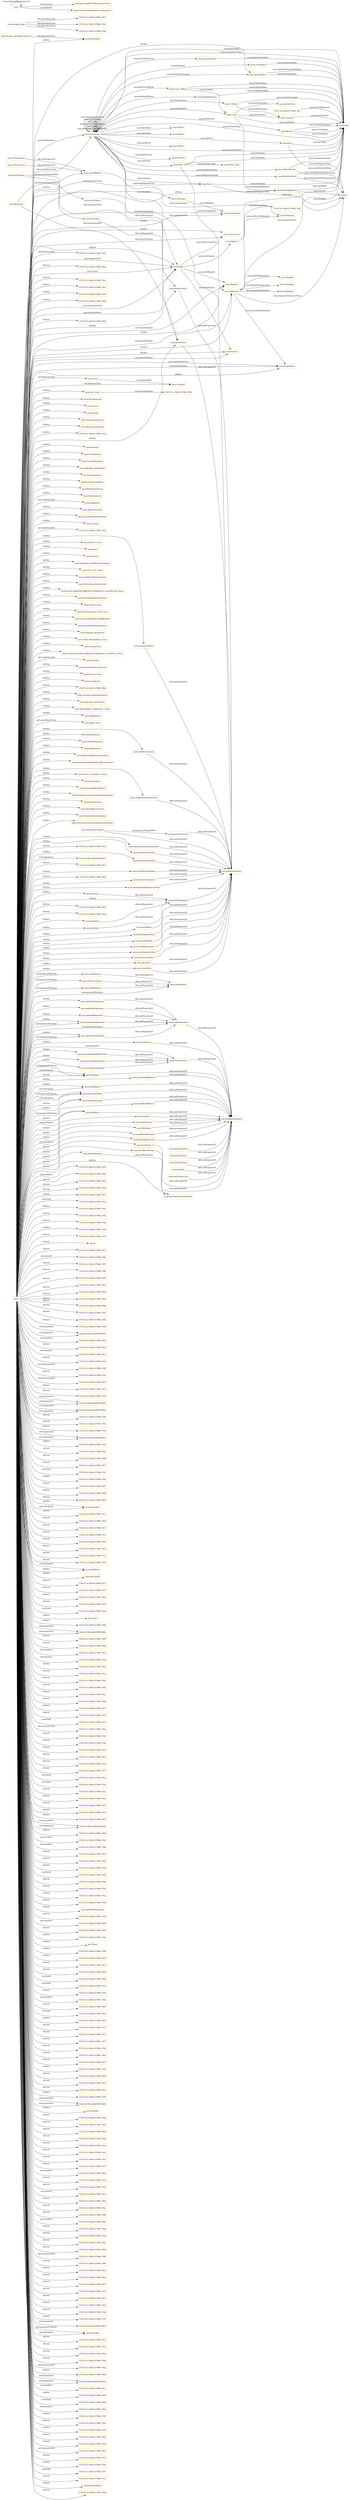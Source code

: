 digraph ar2dtool_diagram { 
rankdir=LR;
size="1501"
node [shape = rectangle, color="orange"]; "nyon:Issue" "nyon:EducationLaw" "nyon:Group" "nyon:Taluka" "nyon:TransportationLaw" "nyon:Civil" "57b573c2:18fc0137096:-7fd0" "nyon:Statue" "nyon:Review_Jurisdiction" "57b573c2:18fc0137096:-7fe2" "nyon:Sub_Court" "nyon:Solicitor" "nyon:ObiterDictum" "nyon:CannabisLaw" "57b573c2:18fc0137096:-7fd7" "nyon:Jurisdiction" "nyon:FoodandDrugLaw" "nyon:Appellant_Jurisdiction" "nyon:CorporateLaw" "https://schema.org/Place" "57b573c2:18fc0137096:-7ffc" "nyon:Evidence" "nyon:RealPropertyLaw" "nyon:Opinion" "nyon:MunicipalLaw" "nyon:Judgement" "nyon:Author" "nyon:CatchWord" "nyon:Plaintiff" "nyon:AgricultureLaw" "nyon:Court_Official" "nyon:WordAndPhrase" "nyon:CommercialandTradeLaw" "nyon:Country" "57b573c2:18fc0137096:-7fd5" "nyon:DateOfJudgment" "http://xmlns.com/foaf/0.1/Person" "nyon:Party_Type" "nyon:Concurrence" "nyon:CaseType" "nyon:Fact" "nyon:District_Court" "nyon:State" "nyon:Party" "nyon:District" "nyon:Provision" "nyon:BankruptcyandRestructuringLaw" "nyon:Majority" "nyon:City_Civil_Courts" "nyon:Single_Judge" "nyon:IntellectualPropertyLaw" "57b573c2:18fc0137096:-7fe6" "nyon:TelecommunicationsLaw" "https://w3id.org/def/nyon#Judicial_Magistrate_Court(Second_Class)" "nyon:PersonalInjuryandTortLaw" "nyon:Munsif_Court" "nyon:Principal_Junior_Civil_Court" "nyon:ConstitutionalandCivilRightsLaw" "nyon:CaseDomain" "nyon:LaborandEmploymentLaw" "nyon:Original_Jurisdiction" "nyon:Chief_Meterpolitan_Court" "nyon:ContractLaw" "https://w3id.org/def/nyon#Judicial_Magistrate_Court(First_Class)" "nyon:RatioDecidendi" "nyon:Defendant" "nyon:Investigator" "nyon:Criminal" "nyon:Tribunal" "nyon:InformationSecurityLaw" "nyon:Session_Court" "nyon:EnergyLaw" "nyon:Individual" "https://schema.org/Organization" "nyon:Appellant" "nyon:Advisory_Jurisdiction" "nyon:Court" "nyon:Witness" "nyon:Bench" "nyon:Metropolitan_Magistrate_Courts" "nyon:BankingLaw" "nyon:High_Court" "nyon:Judge" "nyon:CourtCase" "nyon:Petitioner" "nyon:HealthLaw" "nyon:Dissent" "nyon:LawofObligations" "nyon:Argument" "nyon:ReligiousLaw" "nyon:PublicandAdministrativeLaw" "nyon:EnvironmentalandNaturalResourceLaw" "57b573c2:18fc0137096:-7fdc" "nyon:Location" "nyon:Courts_of_Smaller_Causes" "nyon:GamingLaw" "nyon:PersonalandFamilyLaw" "https://schema.org/GovernmentOrganization" "nyon:CourtDecision" "57b573c2:18fc0137096:-7fd6" "nyon:Respondent" "nyon:InsuranceLaw" "nyon:TaxandRevenueLaw" "nyon:FinanceandLendingLaw" "nyon:SecuritiesandFinancialInstrumentsLaw" ; /*classes style*/
	"nyon:ratioDecidendiValue" -> "owl:topDataProperty" [ label = "rdfs:subPropertyOf" ];
	"nyon:witnessStatement" -> "owl:topDataProperty" [ label = "rdfs:subPropertyOf" ];
	"nyon:ratioDecidendiSequenceNum" -> "owl:topDataProperty" [ label = "rdfs:subPropertyOf" ];
	"nyon:wLastName" -> "nyon:witnessName" [ label = "rdfs:subPropertyOf" ];
	"nyon:withMajority" -> "nyon:withOpinion" [ label = "rdfs:subPropertyOf" ];
	"nyon:equivalentCitation" -> "nyon:neutralCitations" [ label = "owl:propertyDisjointWith" ];
	"nyon:equivalentCitation" -> "owl:topDataProperty" [ label = "rdfs:subPropertyOf" ];
	"nyon:partyName" -> "owl:topDataProperty" [ label = "rdfs:subPropertyOf" ];
	"nyon:hasYear" -> "nyon:dateOfJudgment" [ label = "rdfs:subPropertyOf" ];
	"nyon:courtOffName" -> "owl:topDataProperty" [ label = "rdfs:subPropertyOf" ];
	"nyon:dateOfJudgment" -> "owl:topDataProperty" [ label = "rdfs:subPropertyOf" ];
	"nyon:courtName" -> "owl:topDataProperty" [ label = "rdfs:subPropertyOf" ];
	"nyon:factSequenceNum" -> "owl:topDataProperty" [ label = "rdfs:subPropertyOf" ];
	"nyon:Opinion" -> "57b573c2:18fc0137096:-7fe6" [ label = "owl:equivalentClass" ];
	"nyon:plaintiffArgument" -> "nyon:makeArgument" [ label = "rdfs:subPropertyOf" ];
	"nyon:Sub_Court" -> "57b573c2:18fc0137096:-7fd0" [ label = "owl:equivalentClass" ];
	"nyon:hasDesignation" -> "nyon:hasPolicePersonnelName" [ label = "rdfs:subPropertyOf" ];
	"nyon:hasWitness" -> "owl:topObjectProperty" [ label = "rdfs:subPropertyOf" ];
	"nyon:precedentReliedUpon" -> "nyon:hasPrecedent" [ label = "rdfs:subPropertyOf" ];
	"nyon:Civil" -> "nyon:Criminal" [ label = "owl:disjointWith" ];
	"nyon:locationName" -> "owl:topDataProperty" [ label = "rdfs:subPropertyOf" ];
	"nyon:wordPhraseValue" -> "owl:topDataProperty" [ label = "rdfs:subPropertyOf" ];
	"nyon:hasParty" -> "owl:topObjectProperty" [ label = "rdfs:subPropertyOf" ];
	"nyon:issueSequenceNum" -> "owl:topDataProperty" [ label = "rdfs:subPropertyOf" ];
	"nyon:hasDateOfJudgment" -> "owl:topObjectProperty" [ label = "rdfs:subPropertyOf" ];
	"nyon:hasRulingOf" -> "owl:topObjectProperty" [ label = "rdfs:subPropertyOf" ];
	"nyon:hasPrecedent" -> "owl:topObjectProperty" [ label = "rdfs:subPropertyOf" ];
	"nyon:catchwordValue" -> "owl:topDataProperty" [ label = "rdfs:subPropertyOf" ];
	"nyon:factValue" -> "owl:topDataProperty" [ label = "rdfs:subPropertyOf" ];
	"nyon:hasCourtOfficial" -> "owl:topObjectProperty" [ label = "rdfs:subPropertyOf" ];
	"nyon:issueValue" -> "owl:topDataProperty" [ label = "rdfs:subPropertyOf" ];
	"nyon:makeArgument" -> "owl:topObjectProperty" [ label = "rdfs:subPropertyOf" ];
	"nyon:hasFinalDecision" -> "owl:topObjectProperty" [ label = "rdfs:subPropertyOf" ];
	"nyon:lastName" -> "nyon:partyName" [ label = "rdfs:subPropertyOf" ];
	"nyon:respondentArgument" -> "nyon:makeArgument" [ label = "rdfs:subPropertyOf" ];
	"nyon:precedentOverruled" -> "nyon:hasPrecedent" [ label = "rdfs:subPropertyOf" ];
	"nyon:argumentValue" -> "owl:topDataProperty" [ label = "rdfs:subPropertyOf" ];
	"nyon:hasWordPhrase" -> "owl:topObjectProperty" [ label = "rdfs:subPropertyOf" ];
	"NULL" -> "nyon:Respondent" [ label = "rdf:first" ];
	"NULL" -> "nyon:Munsif_Court" [ label = "rdf:first" ];
	"NULL" -> "57b573c2:18fc0137096:-7f91" [ label = "owl:members" ];
	"NULL" -> "57b573c2:18fc0137096:-7f8b" [ label = "rdf:rest" ];
	"NULL" -> "nyon:IntellectualPropertyLaw" [ label = "rdf:first" ];
	"NULL" -> "nyon:hasBench" [ label = "owl:onProperty" ];
	"NULL" -> "57b573c2:18fc0137096:-7f55" [ label = "rdf:rest" ];
	"NULL" -> "57b573c2:18fc0137096:-7fa9" [ label = "rdf:rest" ];
	"NULL" -> "57b573c2:18fc0137096:-7fcc" [ label = "rdf:rest" ];
	"NULL" -> "nyon:plaintiffArgument" [ label = "rdf:first" ];
	"NULL" -> "57b573c2:18fc0137096:-7f2e" [ label = "swrl:body" ];
	"NULL" -> "57b573c2:18fc0137096:-7fa2" [ label = "rdf:rest" ];
	"NULL" -> "57b573c2:18fc0137096:-7f5b" [ label = "rdf:rest" ];
	"NULL" -> "57b573c2:18fc0137096:-7faf" [ label = "rdf:rest" ];
	"NULL" -> "57b573c2:18fc0137096:-7f30" [ label = "rdf:first" ];
	"NULL" -> "57b573c2:18fc0137096:-7f76" [ label = "rdf:rest" ];
	"NULL" -> "nyon:factValue" [ label = "rdf:first" ];
	"NULL" -> "nyon:hasCourtOfficial" [ label = "owl:onProperty" ];
	"NULL" -> "nyon:RealPropertyLaw" [ label = "rdf:first" ];
	"NULL" -> "rdf:nil" [ label = "rdf:rest" ];
	"NULL" -> "57b573c2:18fc0137096:-7f7c" [ label = "rdf:rest" ];
	"NULL" -> "nyon:ratioDecidendiValue" [ label = "rdf:first" ];
	"NULL" -> "57b573c2:18fc0137096:-7ffb" [ label = "owl:unionOf" ];
	"NULL" -> "nyon:Appellant_Jurisdiction" [ label = "rdf:first" ];
	"NULL" -> "57b573c2:18fc0137096:-7f97" [ label = "rdf:rest" ];
	"NULL" -> "57b573c2:18fc0137096:-7ff6" [ label = "rdf:rest" ];
	"NULL" -> "nyon:petitionerArgument" [ label = "rdf:first" ];
	"NULL" -> "nyon:Taluka" [ label = "rdf:first" ];
	"NULL" -> "57b573c2:18fc0137096:-7f9d" [ label = "rdf:rest" ];
	"NULL" -> "nyon:Individual" [ label = "rdf:first" ];
	"NULL" -> "57b573c2:18fc0137096:-7f67" [ label = "rdf:rest" ];
	"NULL" -> "57b573c2:18fc0137096:-7f6d" [ label = "rdf:rest" ];
	"NULL" -> "57b573c2:18fc0137096:-7fb4" [ label = "rdf:rest" ];
	"NULL" -> "nyon:CaseDomain" [ label = "rdf:first" ];
	"NULL" -> "nyon:argumentValue" [ label = "rdf:first" ];
	"NULL" -> "57b573c2:18fc0137096:-7f88" [ label = "rdf:rest" ];
	"NULL" -> "57b573c2:18fc0137096:-7fae" [ label = "rdf:rest" ];
	"NULL" -> "nyon:FinanceandLendingLaw" [ label = "rdf:first" ];
	"NULL" -> "nyon:LawofObligations" [ label = "rdf:first" ];
	"NULL" -> "57b573c2:18fc0137096:-7f2b" [ label = "rdf:first" ];
	"NULL" -> "57b573c2:18fc0137096:-7f58" [ label = "rdf:rest" ];
	"NULL" -> "https://w3id.org/def/NyOn#r" [ label = "swrl:argument2" ];
	"NULL" -> "nyon:CommercialandTradeLaw" [ label = "rdf:first" ];
	"NULL" -> "57b573c2:18fc0137096:-7f83" [ label = "owl:members" ];
	"NULL" -> "57b573c2:18fc0137096:-7f5e" [ label = "rdf:rest" ];
	"NULL" -> "57b573c2:18fc0137096:-7fce" [ label = "owl:members" ];
	"NULL" -> "57b573c2:18fc0137096:-7fa5" [ label = "rdf:rest" ];
	"NULL" -> "nyon:respondentArgument" [ label = "rdf:first" ];
	"NULL" -> "nyon:factSequenceNum" [ label = "rdf:first" ];
	"NULL" -> "57b573c2:18fc0137096:-7fdf" [ label = "owl:intersectionOf" ];
	"NULL" -> "57b573c2:18fc0137096:-7f79" [ label = "rdf:rest" ];
	"NULL" -> "https://w3id.org/def/nyon#Judicial_Magistrate_Court(Second_Class)" [ label = "rdf:first" ];
	"NULL" -> "nyon:Dissent" [ label = "swrl:classPredicate" ];
	"NULL" -> "nyon:Civil" [ label = "owl:allValuesFrom" ];
	"NULL" -> "nyon:Tribunal" [ label = "owl:complementOf" ];
	"NULL" -> "57b573c2:18fc0137096:-7fd3" [ label = "owl:intersectionOf" ];
	"NULL" -> "nyon:Dissent" [ label = "rdf:first" ];
	"NULL" -> "57b573c2:18fc0137096:-7f7f" [ label = "rdf:rest" ];
	"NULL" -> "57b573c2:18fc0137096:-7fc6" [ label = "rdf:rest" ];
	"NULL" -> "https://w3id.org/def/NyOn#y" [ label = "swrl:argument1" ];
	"NULL" -> "nyon:PublicandAdministrativeLaw" [ label = "rdf:first" ];
	"NULL" -> "nyon:Original_Jurisdiction" [ label = "rdf:first" ];
	"NULL" -> "https://w3id.org/def/NyOn#m" [ label = "swrl:argument2" ];
	"NULL" -> "nyon:HealthLaw" [ label = "rdf:first" ];
	"NULL" -> "nyon:District_Court" [ label = "rdf:first" ];
	"NULL" -> "nyon:AgricultureLaw" [ label = "rdf:first" ];
	"NULL" -> "57b573c2:18fc0137096:-7f4f" [ label = "rdf:rest" ];
	"NULL" -> "nyon:PersonalandFamilyLaw" [ label = "rdf:first" ];
	"NULL" -> "57b573c2:18fc0137096:-7f80" [ label = "rdf:rest" ];
	"NULL" -> "nyon:GamingLaw" [ label = "rdf:first" ];
	"NULL" -> "nyon:TransportationLaw" [ label = "rdf:first" ];
	"NULL" -> "57b573c2:18fc0137096:-7f50" [ label = "rdf:rest" ];
	"NULL" -> "https://w3id.org/def/NyOn#c" [ label = "swrl:argument2" ];
	"NULL" -> "nyon:High_Court" [ label = "owl:someValuesFrom" ];
	"NULL" -> "nyon:withDissent" [ label = "swrl:propertyPredicate" ];
	"NULL" -> "nyon:InsuranceLaw" [ label = "rdf:first" ];
	"NULL" -> "57b573c2:18fc0137096:-7f3b" [ label = "rdf:first" ];
	"NULL" -> "nyon:Judgement" [ label = "owl:complementOf" ];
	"NULL" -> "57b573c2:18fc0137096:-7ffa" [ label = "rdf:rest" ];
	"NULL" -> "nyon:hasDesignation" [ label = "rdf:first" ];
	"NULL" -> "57b573c2:18fc0137096:-7fd8" [ label = "rdf:rest" ];
	"NULL" -> "57b573c2:18fc0137096:-7f71" [ label = "rdf:rest" ];
	"NULL" -> "57b573c2:18fc0137096:-7f1f" [ label = "swrl:head" ];
	"NULL" -> "nyon:partyName" [ label = "rdf:first" ];
	"NULL" -> "nyon:witnessStatement" [ label = "rdf:first" ];
	"NULL" -> "nyon:hasPolicePersonnelName" [ label = "rdf:first" ];
	"NULL" -> "nyon:hasFact" [ label = "rdf:first" ];
	"NULL" -> "nyon:MunicipalLaw" [ label = "rdf:first" ];
	"NULL" -> "nyon:withMajority" [ label = "swrl:propertyPredicate" ];
	"NULL" -> "nyon:dateOfJudgment" [ label = "rdf:first" ];
	"NULL" -> "57b573c2:18fc0137096:-7f4a" [ label = "rdf:first" ];
	"NULL" -> "nyon:Session_Court" [ label = "rdf:first" ];
	"NULL" -> "57b573c2:18fc0137096:-7ff1" [ label = "rdf:rest" ];
	"NULL" -> "57b573c2:18fc0137096:-7f46" [ label = "rdf:first" ];
	"NULL" -> "57b573c2:18fc0137096:-7f62" [ label = "rdf:rest" ];
	"NULL" -> "nyon:Criminal" [ label = "owl:allValuesFrom" ];
	"NULL" -> "nyon:Solicitor" [ label = "rdf:first" ];
	"NULL" -> "nyon:Advisory_Jurisdiction" [ label = "rdf:first" ];
	"NULL" -> "nyon:hasPrecedent" [ label = "owl:onProperty" ];
	"NULL" -> "nyon:Judge" [ label = "swrl:classPredicate" ];
	"NULL" -> "nyon:ratioDecidendiSequenceNum" [ label = "rdf:first" ];
	"NULL" -> "nyon:hasAuthor" [ label = "rdf:first" ];
	"NULL" -> "nyon:hasParty" [ label = "owl:onProperty" ];
	"NULL" -> "nyon:hasEvidence" [ label = "rdf:first" ];
	"NULL" -> "nyon:hasRulingOf" [ label = "rdf:first" ];
	"NULL" -> "57b573c2:18fc0137096:-7f17" [ label = "rdf:first" ];
	"NULL" -> "nyon:Judge" [ label = "rdf:first" ];
	"NULL" -> "57b573c2:18fc0137096:-7f53" [ label = "rdf:rest" ];
	"NULL" -> "57b573c2:18fc0137096:-7fa7" [ label = "rdf:rest" ];
	"NULL" -> "57b573c2:18fc0137096:-7fca" [ label = "rdf:rest" ];
	"NULL" -> "nyon:hasRulingOf" [ label = "owl:onProperty" ];
	"NULL" -> "57b573c2:18fc0137096:-7fa0" [ label = "rdf:rest" ];
	"NULL" -> "57b573c2:18fc0137096:-7f23" [ label = "rdf:rest" ];
	"NULL" -> "57b573c2:18fc0137096:-7f32" [ label = "rdf:first" ];
	"NULL" -> "57b573c2:18fc0137096:-7f74" [ label = "rdf:rest" ];
	"NULL" -> "https://schema.org/Organization" [ label = "rdf:first" ];
	"NULL" -> "nyon:witnessName" [ label = "rdf:first" ];
	"NULL" -> "https://schema.org/GovernmentOrganization" [ label = "rdf:first" ];
	"NULL" -> "nyon:hasWords" [ label = "owl:onProperty" ];
	"NULL" -> "nyon:hasCaseID" [ label = "rdf:first" ];
	"NULL" -> "57b573c2:18fc0137096:-7fc1" [ label = "rdf:rest" ];
	"NULL" -> "57b573c2:18fc0137096:-7f7a" [ label = "rdf:rest" ];
	"NULL" -> "nyon:hasBench" [ label = "rdf:first" ];
	"NULL" -> "nyon:ContractLaw" [ label = "rdf:first" ];
	"NULL" -> "57b573c2:18fc0137096:-7fbb" [ label = "rdf:rest" ];
	"NULL" -> "57b573c2:18fc0137096:-7f95" [ label = "rdf:rest" ];
	"NULL" -> "57b573c2:18fc0137096:-7f3a" [ label = "swrl:head" ];
	"NULL" -> "nyon:cites" [ label = "rdf:first" ];
	"NULL" -> "nyon:Judge" [ label = "owl:complementOf" ];
	"NULL" -> "57b573c2:18fc0137096:-7f9b" [ label = "rdf:rest" ];
	"NULL" -> "https://w3id.org/def/NyOn#p" [ label = "swrl:argument2" ];
	"NULL" -> "57b573c2:18fc0137096:-7f65" [ label = "rdf:rest" ];
	"NULL" -> "nyon:Respondent" [ label = "owl:someValuesFrom" ];
	"NULL" -> "57b573c2:18fc0137096:-7fb9" [ label = "rdf:rest" ];
	"NULL" -> "57b573c2:18fc0137096:-7f51" [ label = "owl:members" ];
	"NULL" -> "57b573c2:18fc0137096:-7fc8" [ label = "owl:members" ];
	"NULL" -> "https://w3id.org/def/NyOn#y" [ label = "swrl:argument2" ];
	"NULL" -> "nyon:EnergyLaw" [ label = "rdf:first" ];
	"NULL" -> "57b573c2:18fc0137096:-7f22" [ label = "rdf:first" ];
	"NULL" -> "nyon:OfDomian" [ label = "owl:onProperty" ];
	"NULL" -> "57b573c2:18fc0137096:-7f1a" [ label = "rdf:rest" ];
	"NULL" -> "57b573c2:18fc0137096:-7fb2" [ label = "rdf:rest" ];
	"NULL" -> "57b573c2:18fc0137096:-7f35" [ label = "rdf:rest" ];
	"NULL" -> "57b573c2:18fc0137096:-7fac" [ label = "rdf:rest" ];
	"NULL" -> "57b573c2:18fc0137096:-7fe2" [ label = "rdf:first" ];
	"NULL" -> "57b573c2:18fc0137096:-7f86" [ label = "rdf:rest" ];
	"NULL" -> "57b573c2:18fc0137096:-7f27" [ label = "rdf:first" ];
	"NULL" -> "nyon:respondentArgument" [ label = "swrl:propertyPredicate" ];
	"NULL" -> "57b573c2:18fc0137096:-7f18" [ label = "rdf:rest" ];
	"NULL" -> "57b573c2:18fc0137096:-7f1c" [ label = "swrl:body" ];
	"NULL" -> "57b573c2:18fc0137096:-7fda" [ label = "owl:intersectionOf" ];
	"NULL" -> "57b573c2:18fc0137096:-7f8c" [ label = "rdf:rest" ];
	"NULL" -> "nyon:CannabisLaw" [ label = "rdf:first" ];
	"NULL" -> "57b573c2:18fc0137096:-7f56" [ label = "rdf:rest" ];
	"NULL" -> "nyon:evidenceLocation" [ label = "rdf:first" ];
	"NULL" -> "57b573c2:18fc0137096:-7fcd" [ label = "rdf:rest" ];
	"NULL" -> "nyon:hasRatioDecidendi" [ label = "rdf:first" ];
	"NULL" -> "nyon:makeArgument" [ label = "swrl:propertyPredicate" ];
	"NULL" -> "57b573c2:18fc0137096:-7fa3" [ label = "rdf:rest" ];
	"NULL" -> "nyon:hasCourtOfficial" [ label = "rdf:first" ];
	"NULL" -> "57b573c2:18fc0137096:-7f5c" [ label = "rdf:rest" ];
	"NULL" -> "nyon:argumentSequenceNum" [ label = "rdf:first" ];
	"NULL" -> "nyon:Review_Jurisdiction" [ label = "rdf:first" ];
	"NULL" -> "57b573c2:18fc0137096:-7f77" [ label = "rdf:rest" ];
	"NULL" -> "nyon:FoodandDrugLaw" [ label = "rdf:first" ];
	"NULL" -> "57b573c2:18fc0137096:-7f43" [ label = "swrl:head" ];
	"NULL" -> "nyon:LaborandEmploymentLaw" [ label = "rdf:first" ];
	"NULL" -> "57b573c2:18fc0137096:-7f16" [ label = "swrl:head" ];
	"NULL" -> "57b573c2:18fc0137096:-7f2c" [ label = "rdf:rest" ];
	"NULL" -> "57b573c2:18fc0137096:-7fc4" [ label = "rdf:rest" ];
	"NULL" -> "57b573c2:18fc0137096:-7f7d" [ label = "rdf:rest" ];
	"NULL" -> "57b573c2:18fc0137096:-7f19" [ label = "rdf:first" ];
	"NULL" -> "57b573c2:18fc0137096:-7f47" [ label = "rdf:rest" ];
	"NULL" -> "nyon:hasCourtOfficial" [ label = "swrl:propertyPredicate" ];
	"NULL" -> "nyon:withConcurrence" [ label = "swrl:propertyPredicate" ];
	"NULL" -> "https://w3id.org/def/NyOn#j" [ label = "swrl:argument1" ];
	"NULL" -> "57b573c2:18fc0137096:-7fd5" [ label = "owl:complementOf" ];
	"NULL" -> "nyon:withOpinion" [ label = "swrl:propertyPredicate" ];
	"NULL" -> "57b573c2:18fc0137096:-7f68" [ label = "rdf:rest" ];
	"NULL" -> "57b573c2:18fc0137096:-7f6f" [ label = "owl:members" ];
	"NULL" -> "57b573c2:18fc0137096:-7f98" [ label = "owl:members" ];
	"NULL" -> "57b573c2:18fc0137096:-7fb5" [ label = "rdf:rest" ];
	"NULL" -> "57b573c2:18fc0137096:-7f6e" [ label = "rdf:rest" ];
	"NULL" -> "57b573c2:18fc0137096:-7f3d" [ label = "rdf:first" ];
	"NULL" -> "57b573c2:18fc0137096:-7f28" [ label = "swrl:head" ];
	"NULL" -> "57b573c2:18fc0137096:-7f8f" [ label = "rdf:rest" ];
	"NULL" -> "57b573c2:18fc0137096:-7f3e" [ label = "rdf:rest" ];
	"NULL" -> "nyon:hasWitness" [ label = "rdf:first" ];
	"NULL" -> "nyon:CourtCase" [ label = "owl:someValuesFrom" ];
	"NULL" -> "nyon:District" [ label = "rdf:first" ];
	"NULL" -> "57b573c2:18fc0137096:-7f1e" [ label = "rdf:first" ];
	"NULL" -> "57b573c2:18fc0137096:-7f59" [ label = "rdf:rest" ];
	"NULL" -> "nyon:CourtCase" [ label = "swrl:classPredicate" ];
	"NULL" -> "nyon:hasPolicePersonnel" [ label = "rdf:first" ];
	"NULL" -> "57b573c2:18fc0137096:-7f5f" [ label = "rdf:rest" ];
	"NULL" -> "57b573c2:18fc0137096:-7f89" [ label = "owl:members" ];
	"NULL" -> "nyon:catchwordValue" [ label = "rdf:first" ];
	"NULL" -> "57b573c2:18fc0137096:-7f90" [ label = "rdf:rest" ];
	"NULL" -> "57b573c2:18fc0137096:-7f4c" [ label = "rdf:first" ];
	"NULL" -> "owl:Thing" [ label = "rdf:first" ];
	"NULL" -> "nyon:issueValue" [ label = "rdf:first" ];
	"NULL" -> "57b573c2:18fc0137096:-7f48" [ label = "rdf:first" ];
	"NULL" -> "https://w3id.org/def/NyOn#r" [ label = "swrl:argument1" ];
	"NULL" -> "nyon:ConstitutionalandCivilRightsLaw" [ label = "rdf:first" ];
	"NULL" -> "57b573c2:18fc0137096:-7f2d" [ label = "rdf:first" ];
	"NULL" -> "nyon:Argument" [ label = "rdf:first" ];
	"NULL" -> "57b573c2:18fc0137096:-7fc7" [ label = "rdf:rest" ];
	"NULL" -> "nyon:courtName" [ label = "rdf:first" ];
	"NULL" -> "57b573c2:18fc0137096:-7f60" [ label = "rdf:rest" ];
	"NULL" -> "57b573c2:18fc0137096:-7f4d" [ label = "swrl:body" ];
	"NULL" -> "https://w3id.org/def/nyon#Judicial_Magistrate_Court(First_Class)" [ label = "rdf:first" ];
	"NULL" -> "57b573c2:18fc0137096:-7f31" [ label = "swrl:head" ];
	"NULL" -> "57b573c2:18fc0137096:-7fe8" [ label = "rdf:rest" ];
	"NULL" -> "57b573c2:18fc0137096:-7f8d" [ label = "owl:members" ];
	"NULL" -> "57b573c2:18fc0137096:-7f81" [ label = "rdf:rest" ];
	"NULL" -> "57b573c2:18fc0137096:-7f25" [ label = "swrl:body" ];
	"NULL" -> "nyon:SecuritiesandFinancialInstrumentsLaw" [ label = "rdf:first" ];
	"NULL" -> "nyon:courtOffName" [ label = "rdf:first" ];
	"NULL" -> "nyon:State" [ label = "rdf:first" ];
	"NULL" -> "nyon:Investigator" [ label = "rdf:first" ];
	"NULL" -> "nyon:Concurrence" [ label = "swrl:classPredicate" ];
	"NULL" -> "nyon:precendentNotReliedUpon" [ label = "rdf:first" ];
	"NULL" -> "nyon:InformationSecurityLaw" [ label = "rdf:first" ];
	"NULL" -> "57b573c2:18fc0137096:-7f42" [ label = "rdf:first" ];
	"NULL" -> "https://schema.org/Place" [ label = "rdf:first" ];
	"NULL" -> "57b573c2:18fc0137096:-7f21" [ label = "rdf:rest" ];
	"NULL" -> "57b573c2:18fc0137096:-7f72" [ label = "rdf:rest" ];
	"NULL" -> "57b573c2:18fc0137096:-7f15" [ label = "rdf:first" ];
	"NULL" -> "nyon:hasJudgmentType" [ label = "rdf:first" ];
	"NULL" -> "57b573c2:18fc0137096:-7f93" [ label = "rdf:rest" ];
	"NULL" -> "https://w3id.org/def/NyOn#c" [ label = "swrl:argument1" ];
	"NULL" -> "nyon:Judge" [ label = "owl:onClass" ];
	"NULL" -> "https://w3id.org/def/NyOn#j" [ label = "swrl:argument2" ];
	"NULL" -> "57b573c2:18fc0137096:-7f63" [ label = "rdf:rest" ];
	"NULL" -> "57b573c2:18fc0137096:-7fb7" [ label = "rdf:rest" ];
	"NULL" -> "nyon:Majority" [ label = "swrl:classPredicate" ];
	"NULL" -> "57b573c2:18fc0137096:-7f24" [ label = "rdf:first" ];
	"NULL" -> "57b573c2:18fc0137096:-7fb0" [ label = "rdf:rest" ];
	"NULL" -> "57b573c2:18fc0137096:-7f33" [ label = "rdf:rest" ];
	"NULL" -> "nyon:Concurrence" [ label = "rdf:first" ];
	"NULL" -> "nyon:locationName" [ label = "rdf:first" ];
	"NULL" -> "57b573c2:18fc0137096:-7faa" [ label = "rdf:rest" ];
	"NULL" -> "nyon:hasFinalDecision" [ label = "rdf:first" ];
	"NULL" -> "57b573c2:18fc0137096:-7f29" [ label = "rdf:first" ];
	"NULL" -> "https://w3id.org/def/NyOn#a" [ label = "swrl:argument2" ];
	"NULL" -> "nyon:hasAuthor" [ label = "owl:onProperty" ];
	"NULL" -> "nyon:citedBy" [ label = "rdf:first" ];
	"NULL" -> "57b573c2:18fc0137096:-7fdd" [ label = "rdf:rest" ];
	"NULL" -> "57b573c2:18fc0137096:-7fd1" [ label = "rdf:rest" ];
	"NULL" -> "57b573c2:18fc0137096:-7f54" [ label = "rdf:rest" ];
	"NULL" -> "57b573c2:18fc0137096:-7fa8" [ label = "rdf:rest" ];
	"NULL" -> "57b573c2:18fc0137096:-7fcb" [ label = "rdf:rest" ];
	"NULL" -> "nyon:hasYear" [ label = "rdf:first" ];
	"NULL" -> "nyon:hasMonth" [ label = "rdf:first" ];
	"NULL" -> "57b573c2:18fc0137096:-7fa1" [ label = "rdf:rest" ];
	"NULL" -> "57b573c2:18fc0137096:-7f5a" [ label = "rdf:rest" ];
	"NULL" -> "nyon:hasDateOfJudgment" [ label = "rdf:first" ];
	"NULL" -> "nyon:Petitioner" [ label = "swrl:classPredicate" ];
	"NULL" -> "57b573c2:18fc0137096:-7f75" [ label = "rdf:rest" ];
	"NULL" -> "nyon:PersonalInjuryandTortLaw" [ label = "rdf:first" ];
	"NULL" -> "nyon:hasStatue" [ label = "rdf:first" ];
	"NULL" -> "57b573c2:18fc0137096:-7fbd" [ label = "owl:members" ];
	"NULL" -> "57b573c2:18fc0137096:-7f2a" [ label = "rdf:rest" ];
	"NULL" -> "57b573c2:18fc0137096:-7f7b" [ label = "rdf:rest" ];
	"NULL" -> "57b573c2:18fc0137096:-7fe3" [ label = "owl:unionOf" ];
	"NULL" -> "nyon:City_Civil_Courts" [ label = "rdf:first" ];
	"NULL" -> "57b573c2:18fc0137096:-7f45" [ label = "rdf:rest" ];
	"NULL" -> "57b573c2:18fc0137096:-7fbc" [ label = "rdf:rest" ];
	"NULL" -> "57b573c2:18fc0137096:-7f96" [ label = "rdf:rest" ];
	"NULL" -> "nyon:Courts_of_Smaller_Causes" [ label = "rdf:first" ];
	"NULL" -> "nyon:precedentReliedUpon" [ label = "rdf:first" ];
	"NULL" -> "57b573c2:18fc0137096:-7f9e" [ label = "owl:members" ];
	"NULL" -> "57b573c2:18fc0137096:-7f4b" [ label = "rdf:rest" ];
	"NULL" -> "57b573c2:18fc0137096:-7f34" [ label = "rdf:first" ];
	"NULL" -> "57b573c2:18fc0137096:-7f9c" [ label = "rdf:rest" ];
	"NULL" -> "57b573c2:18fc0137096:-7f66" [ label = "rdf:rest" ];
	"NULL" -> "nyon:obiterDictumSequenceNum" [ label = "rdf:first" ];
	"NULL" -> "nyon:hasParty" [ label = "rdf:first" ];
	"NULL" -> "nyon:wordPhraseValue" [ label = "rdf:first" ];
	"NULL" -> "57b573c2:18fc0137096:-7ff8" [ label = "owl:intersectionOf" ];
	"NULL" -> "nyon:Argument" [ label = "swrl:classPredicate" ];
	"NULL" -> "57b573c2:18fc0137096:-7f49" [ label = "rdf:rest" ];
	"NULL" -> "57b573c2:18fc0137096:-7fb3" [ label = "rdf:rest" ];
	"NULL" -> "57b573c2:18fc0137096:-7fad" [ label = "rdf:rest" ];
	"NULL" -> "57b573c2:18fc0137096:-7f87" [ label = "rdf:rest" ];
	"NULL" -> "nyon:BankingLaw" [ label = "rdf:first" ];
	"NULL" -> "nyon:TaxandRevenueLaw" [ label = "rdf:first" ];
	"NULL" -> "nyon:Respondent" [ label = "swrl:classPredicate" ];
	"NULL" -> "nyon:Chief_Meterpolitan_Court" [ label = "rdf:first" ];
	"NULL" -> "57b573c2:18fc0137096:-7f3c" [ label = "rdf:rest" ];
	"NULL" -> "57b573c2:18fc0137096:-7f57" [ label = "rdf:rest" ];
	"NULL" -> "57b573c2:18fc0137096:-7f5d" [ label = "rdf:rest" ];
	"NULL" -> "57b573c2:18fc0137096:-7fa4" [ label = "rdf:rest" ];
	"NULL" -> "57b573c2:18fc0137096:-7f78" [ label = "rdf:rest" ];
	"NULL" -> "https://w3id.org/def/NyOn#cj" [ label = "swrl:argument1" ];
	"NULL" -> "nyon:hasJudge" [ label = "swrl:propertyPredicate" ];
	"NULL" -> "57b573c2:18fc0137096:-7fc5" [ label = "rdf:rest" ];
	"NULL" -> "57b573c2:18fc0137096:-7f7e" [ label = "rdf:rest" ];
	"NULL" -> "57b573c2:18fc0137096:-7fbf" [ label = "rdf:rest" ];
	"NULL" -> "nyon:Group" [ label = "rdf:first" ];
	"NULL" -> "nyon:finalDecisionValue" [ label = "rdf:first" ];
	"NULL" -> "57b573c2:18fc0137096:-7f69" [ label = "rdf:rest" ];
	"NULL" -> "nyon:hasObiterDictum" [ label = "rdf:first" ];
	"NULL" -> "nyon:EnvironmentalandNaturalResourceLaw" [ label = "rdf:first" ];
	"NULL" -> "57b573c2:18fc0137096:-7fea" [ label = "owl:intersectionOf" ];
	"NULL" -> "57b573c2:18fc0137096:-7fb6" [ label = "rdf:rest" ];
	"NULL" -> "https://w3id.org/def/NyOn#d" [ label = "swrl:argument1" ];
	"NULL" -> "nyon:Majority" [ label = "rdf:first" ];
	"NULL" -> "nyon:EducationLaw" [ label = "rdf:first" ];
	"NULL" -> "https://w3id.org/def/NyOn#d" [ label = "swrl:argument2" ];
	"NULL" -> "nyon:issueSequenceNum" [ label = "rdf:first" ];
	"NULL" -> "nyon:hasWordPhrase" [ label = "rdf:first" ];
	"NULL" -> "57b573c2:18fc0137096:-7fc2" [ label = "owl:members" ];
	"NULL" -> "nyon:hasWords" [ label = "rdf:first" ];
	"NULL" -> "nyon:defendentArgument" [ label = "rdf:first" ];
	"NULL" -> "nyon:hasParty" [ label = "swrl:propertyPredicate" ];
	"NULL" -> "57b573c2:18fc0137096:-7f44" [ label = "rdf:first" ];
	"NULL" -> "nyon:hasDate" [ label = "rdf:first" ];
	"NULL" -> "57b573c2:18fc0137096:-7f40" [ label = "swrl:body" ];
	"NULL" -> "57b573c2:18fc0137096:-7f6b" [ label = "owl:members" ];
	"NULL" -> "57b573c2:18fc0137096:-7f3f" [ label = "rdf:first" ];
	"NULL" -> "https://w3id.org/def/NyOn#a" [ label = "swrl:argument1" ];
	"NULL" -> "nyon:ReligiousLaw" [ label = "rdf:first" ];
	"NULL" -> "nyon:hasJudge" [ label = "owl:onProperty" ];
	"NULL" -> "nyon:petitionerArgument" [ label = "swrl:propertyPredicate" ];
	"NULL" -> "57b573c2:18fc0137096:-7f61" [ label = "rdf:rest" ];
	"NULL" -> "57b573c2:18fc0137096:-7f39" [ label = "rdf:first" ];
	"NULL" -> "57b573c2:18fc0137096:-7f82" [ label = "rdf:rest" ];
	"NULL" -> "nyon:Sub_Court" [ label = "rdf:first" ];
	"NULL" -> "https://w3id.org/def/NyOn#p" [ label = "swrl:argument1" ];
	"NULL" -> "57b573c2:18fc0137096:-7fa6" [ label = "rdf:rest" ];
	"NULL" -> "57b573c2:18fc0137096:-7fee" [ label = "owl:intersectionOf" ];
	"NULL" -> "nyon:precedentOverruled" [ label = "rdf:first" ];
	"NULL" -> "nyon:Issue" [ label = "owl:someValuesFrom" ];
	"NULL" -> "57b573c2:18fc0137096:-7f73" [ label = "rdf:rest" ];
	"NULL" -> "nyon:CorporateLaw" [ label = "rdf:first" ];
	"NULL" -> "nyon:hasFinalDecision" [ label = "swrl:propertyPredicate" ];
	"NULL" -> "nyon:TelecommunicationsLaw" [ label = "rdf:first" ];
	"NULL" -> "57b573c2:18fc0137096:-7f20" [ label = "rdf:first" ];
	"NULL" -> "https://w3id.org/def/NyOn#m" [ label = "swrl:argument1" ];
	"NULL" -> "57b573c2:18fc0137096:-7f37" [ label = "swrl:body" ];
	"NULL" -> "57b573c2:18fc0137096:-7fc0" [ label = "rdf:rest" ];
	"NULL" -> "nyon:hasCaseName" [ label = "rdf:first" ];
	"NULL" -> "57b573c2:18fc0137096:-7f94" [ label = "rdf:rest" ];
	"NULL" -> "57b573c2:18fc0137096:-7ff3" [ label = "owl:intersectionOf" ];
	"NULL" -> "57b573c2:18fc0137096:-7fba" [ label = "rdf:rest" ];
	"NULL" -> "nyon:Country" [ label = "rdf:first" ];
	"NULL" -> "nyon:obiterDictumValue" [ label = "rdf:first" ];
	"NULL" -> "nyon:appellantArgument" [ label = "rdf:first" ];
	"NULL" -> "nyon:BankruptcyandRestructuringLaw" [ label = "rdf:first" ];
	"NULL" -> "57b573c2:18fc0137096:-7fed" [ label = "rdf:rest" ];
	"NULL" -> "57b573c2:18fc0137096:-7fe1" [ label = "rdf:rest" ];
	"NULL" -> "57b573c2:18fc0137096:-7f36" [ label = "rdf:first" ];
	"NULL" -> "57b573c2:18fc0137096:-7f9a" [ label = "rdf:rest" ];
	"NULL" -> "nyon:Metropolitan_Magistrate_Courts" [ label = "rdf:first" ];
	"NULL" -> "57b573c2:18fc0137096:-7f64" [ label = "rdf:rest" ];
	"NULL" -> "nyon:DateOfJudgment" [ label = "rdf:first" ];
	"NULL" -> "57b573c2:18fc0137096:-7fb8" [ label = "rdf:rest" ];
	"NULL" -> "nyon:Judge" [ label = "owl:someValuesFrom" ];
	"NULL" -> "57b573c2:18fc0137096:-7f1b" [ label = "rdf:first" ];
	"NULL" -> "https://w3id.org/def/NyOn#x" [ label = "swrl:argument1" ];
	"NULL" -> "57b573c2:18fc0137096:-7fb1" [ label = "rdf:rest" ];
	"NULL" -> "57b573c2:18fc0137096:-7f6a" [ label = "rdf:rest" ];
	"NULL" -> "57b573c2:18fc0137096:-7f85" [ label = "rdf:rest" ];
	"NULL" -> "57b573c2:18fc0137096:-7fab" [ label = "rdf:rest" ];
	"NULL" -> "nyon:CaseDomain" [ label = "owl:someValuesFrom" ];
	"NULL" -> "nyon:Principal_Junior_Civil_Court" [ label = "rdf:first" ];
	"nyon:hasStatue" -> "owl:topObjectProperty" [ label = "rdfs:subPropertyOf" ];
	"nyon:hasJurisdiction" -> "owl:topObjectProperty" [ label = "rdfs:subPropertyOf" ];
	"nyon:firstName" -> "nyon:lastName" [ label = "owl:propertyDisjointWith" ];
	"nyon:firstName" -> "nyon:partyName" [ label = "rdfs:subPropertyOf" ];
	"nyon:defendentArgument" -> "nyon:makeArgument" [ label = "rdfs:subPropertyOf" ];
	"nyon:hasBench" -> "owl:topObjectProperty" [ label = "rdfs:subPropertyOf" ];
	"nyon:argumentSequenceNum" -> "owl:topDataProperty" [ label = "rdfs:subPropertyOf" ];
	"nyon:hasCourtLoc" -> "owl:topObjectProperty" [ label = "rdfs:subPropertyOf" ];
	"nyon:Single_Judge" -> "57b573c2:18fc0137096:-7fd6" [ label = "owl:equivalentClass" ];
	"nyon:Single_Judge" -> "57b573c2:18fc0137096:-7fd7" [ label = "owl:equivalentClass" ];
	"nyon:Single_Judge" -> "57b573c2:18fc0137096:-7fdc" [ label = "owl:equivalentClass" ];
	"nyon:evidenceLocation" -> "owl:topDataProperty" [ label = "rdfs:subPropertyOf" ];
	"nyon:wFirstName" -> "nyon:wLastName" [ label = "owl:propertyDisjointWith" ];
	"nyon:wFirstName" -> "nyon:witnessName" [ label = "rdfs:subPropertyOf" ];
	"nyon:obiterDictumValue" -> "owl:topDataProperty" [ label = "rdfs:subPropertyOf" ];
	"nyon:hasPartyType" -> "owl:topObjectProperty" [ label = "rdfs:subPropertyOf" ];
	"nyon:hasDate" -> "nyon:dateOfJudgment" [ label = "rdfs:subPropertyOf" ];
	"nyon:obiterDictumSequenceNum" -> "owl:topDataProperty" [ label = "rdfs:subPropertyOf" ];
	"nyon:petitionerArgument" -> "nyon:makeArgument" [ label = "rdfs:subPropertyOf" ];
	"nyon:" -> "http://purl.org/NET/rdflicense/cc-by4.0" [ label = "terms:license" ];
	"nyon:" -> "https://www.semintelligence.org/projects" [ label = "dc:publisher" ];
	"nyon:" -> "nyon:" [ label = "vann:preferredNamespaceUri" ];
	"nyon:withConcurrence" -> "nyon:withOpinion" [ label = "rdfs:subPropertyOf" ];
	"nyon:hasJudgmentType" -> "owl:topObjectProperty" [ label = "rdfs:subPropertyOf" ];
	"http://xmlns.com/foaf/0.1/Person" -> "nyon:Individual" [ label = "owl:equivalentClass" ];
	"nyon:appellantArgument" -> "nyon:makeArgument" [ label = "rdfs:subPropertyOf" ];
	"nyon:hasFact" -> "owl:topObjectProperty" [ label = "rdfs:subPropertyOf" ];
	"nyon:neutralCitations" -> "owl:topDataProperty" [ label = "rdfs:subPropertyOf" ];
	"nyon:hasRatioDecidendi" -> "owl:topObjectProperty" [ label = "rdfs:subPropertyOf" ];
	"nyon:withDissent" -> "nyon:withOpinion" [ label = "rdfs:subPropertyOf" ];
	"nyon:hasObiterDictum" -> "owl:topObjectProperty" [ label = "rdfs:subPropertyOf" ];
	"nyon:worksIn" -> "owl:topObjectProperty" [ label = "rdfs:subPropertyOf" ];
	"nyon:precendentNotReliedUpon" -> "nyon:hasPrecedent" [ label = "rdfs:subPropertyOf" ];
	"nyon:hasMonth" -> "nyon:dateOfJudgment" [ label = "rdfs:subPropertyOf" ];
	"nyon:COFirstName" -> "nyon:courtOffName" [ label = "rdfs:subPropertyOf" ];
	"nyon:hasEvidenceLoc" -> "owl:topObjectProperty" [ label = "rdfs:subPropertyOf" ];
	"nyon:OfDomian" -> "owl:topObjectProperty" [ label = "rdfs:subPropertyOf" ];
	"nyon:hasEvidence" -> "owl:topObjectProperty" [ label = "rdfs:subPropertyOf" ];
	"nyon:COLastName" -> "nyon:courtOffName" [ label = "rdfs:subPropertyOf" ];
	"nyon:finalDecisionValue" -> "owl:topDataProperty" [ label = "rdfs:subPropertyOf" ];
	"nyon:witnessName" -> "owl:topDataProperty" [ label = "rdfs:subPropertyOf" ];
	"nyon:Party" -> "xsd:string" [ label = "nyon:firstName" ];
	"nyon:Witness" -> "xsd:string" [ label = "nyon:witnessStatement" ];
	"nyon:Fact" -> "xsd:string" [ label = "nyon:factValue" ];
	"nyon:Opinion" -> "xsd:string" [ label = "nyon:value" ];
	"nyon:CourtCase" -> "nyon:CourtCase" [ label = "nyon:precendentNotReliedUpon" ];
	"nyon:CourtCase" -> "xsd:string" [ label = "nyon:hasCaseName" ];
	"nyon:DateOfJudgment" -> "xsd:int" [ label = "nyon:hasDate" ];
	"nyon:Court_Official" -> "nyon:Court" [ label = "nyon:worksIn" ];
	"nyon:CourtCase" -> "nyon:CourtCase" [ label = "nyon:citedBy" ];
	"nyon:CourtCase" -> "nyon:Bench" [ label = "nyon:hasBench" ];
	"nyon:Court_Official" -> "xsd:string" [ label = "nyon:COFirstName" ];
	"nyon:Judge" -> "nyon:Majority" [ label = "nyon:withMajority" ];
	"nyon:DateOfJudgment" -> "xsd:int" [ label = "nyon:hasYear" ];
	"nyon:CourtCase" -> "nyon:Statue" [ label = "nyon:hasStatue" ];
	"nyon:Argument" -> "nyon:Appellant" [ label = "nyon:appellantArgument" ];
	"nyon:CourtCase" -> "nyon:CourtDecision" [ label = "nyon:hasFinalDecision" ];
	"nyon:Party" -> "nyon:Party_Type" [ label = "nyon:hasPartyType" ];
	"nyon:CourtCase" -> "nyon:CourtCase" [ label = "nyon:precedentReliedUpon" ];
	"nyon:RatioDecidendi" -> "xsd:int" [ label = "nyon:ratioDecidendiSequenceNum" ];
	"nyon:Issue" -> "xsd:int" [ label = "nyon:issueSequenceNum" ];
	"nyon:CourtCase" -> "nyon:Party" [ label = "nyon:hasParty" ];
	"nyon:CourtCase" -> "nyon:Court_Official" [ label = "nyon:hasCourtOfficial" ];
	"nyon:CourtCase" -> "xsd:string" [ label = "nyon:neutralCitations" ];
	"nyon:Argument" -> "nyon:Respondent" [ label = "nyon:respondentArgument" ];
	"nyon:Judge" -> "nyon:Opinion" [ label = "nyon:withOpinion" ];
	"nyon:Argument" -> "nyon:Petitioner" [ label = "nyon:petitionerArgument" ];
	"nyon:Court" -> "xsd:string" [ label = "nyon:courtName" ];
	"57b573c2:18fc0137096:-7ffc" -> "xsd:string" [ label = "nyon:dateOfJudgment" ];
	"nyon:Court" -> "nyon:Jurisdiction" [ label = "nyon:hasJurisdiction" ];
	"nyon:CourtCase" -> "nyon:CourtCase" [ label = "nyon:cites" ];
	"nyon:Witness" -> "xsd:string" [ label = "nyon:wFirstName" ];
	"nyon:CourtCase" -> "nyon:Witness" [ label = "nyon:hasWitness" ];
	"nyon:CourtCase" -> "nyon:Provision" [ label = "nyon:hasProvision" ];
	"nyon:CatchWord" -> "xsd:string" [ label = "nyon:catchwordValue" ];
	"nyon:CourtCase" -> "nyon:Issue" [ label = "nyon:hasIssue" ];
	"nyon:Argument" -> "nyon:Defendant" [ label = "nyon:defendentArgument" ];
	"nyon:Witness" -> "xsd:string" [ label = "nyon:wLastName" ];
	"nyon:Fact" -> "xsd:int" [ label = "nyon:factSequenceNum" ];
	"nyon:Court_Official" -> "xsd:string" [ label = "nyon:COLastName" ];
	"nyon:CourtCase" -> "nyon:CatchWord" [ label = "nyon:hasWords" ];
	"nyon:Judge" -> "nyon:Dissent" [ label = "nyon:withDissent" ];
	"nyon:Issue" -> "xsd:string" [ label = "nyon:issueValue" ];
	"nyon:Judge" -> "nyon:Concurrence" [ label = "nyon:withConcurrence" ];
	"nyon:CourtCase" -> "nyon:Investigator" [ label = "nyon:hasPolicePersonnel" ];
	"nyon:Evidence" -> "xsd:string" [ label = "nyon:evidenceLocation" ];
	"nyon:CourtCase" -> "nyon:Fact" [ label = "nyon:hasFact" ];
	"nyon:CourtDecision" -> "xsd:string" [ label = "nyon:finalDecisionValue" ];
	"nyon:CourtCase" -> "nyon:CourtCase" [ label = "nyon:hasPrecedent" ];
	"nyon:Party" -> "xsd:string" [ label = "nyon:lastName" ];
	"nyon:CourtCase" -> "nyon:CaseType" [ label = "nyon:hasJudgmentType" ];
	"nyon:Argument" -> "nyon:Plaintiff" [ label = "nyon:plaintiffArgument" ];
	"nyon:Court" -> "nyon:DateOfJudgment" [ label = "nyon:hasDateOfJudgment" ];
	"nyon:CourtCase" -> "nyon:ObiterDictum" [ label = "nyon:hasObiterDictum" ];
	"nyon:ObiterDictum" -> "xsd:string" [ label = "nyon:obiterDictumValue" ];
	"nyon:CourtCase" -> "xsd:string" [ label = "nyon:hasCaseID" ];
	"nyon:Location" -> "xsd:string" [ label = "nyon:locationName" ];
	"nyon:CourtCase" -> "nyon:Author" [ label = "nyon:hasAuthor" ];
	"nyon:Party" -> "nyon:Argument" [ label = "nyon:makeArgument" ];
	"nyon:CourtCase" -> "nyon:WordAndPhrase" [ label = "nyon:hasWordPhrase" ];
	"nyon:DateOfJudgment" -> "xsd:string" [ label = "nyon:hasMonth" ];
	"nyon:Argument" -> "xsd:int" [ label = "nyon:argumentSequenceNum" ];
	"nyon:Investigator" -> "xsd:string" [ label = "nyon:hasDesignation" ];
	"nyon:CourtCase" -> "nyon:RatioDecidendi" [ label = "nyon:hasRatioDecidendi" ];
	"nyon:ObiterDictum" -> "xsd:int" [ label = "nyon:obiterDictumSequenceNum" ];
	"nyon:CourtCase" -> "nyon:Judge" [ label = "nyon:hasJudge" ];
	"nyon:Court" -> "nyon:Location" [ label = "nyon:hasCourtLoc" ];
	"nyon:CaseType" -> "nyon:CaseDomain" [ label = "nyon:OfDomian" ];
	"nyon:CourtCase" -> "nyon:Evidence" [ label = "nyon:hasEvidence" ];
	"nyon:Evidence" -> "nyon:Location" [ label = "nyon:hasEvidenceLoc" ];
	"nyon:WordAndPhrase" -> "xsd:string" [ label = "nyon:wordPhraseValue" ];
	"nyon:CourtCase" -> "nyon:Court" [ label = "nyon:hasRulingOf" ];
	"nyon:CourtCase" -> "xsd:string" [ label = "nyon:equivalentCitation" ];
	"nyon:Investigator" -> "xsd:string" [ label = "nyon:hasPolicePersonnelName" ];
	"nyon:CourtCase" -> "nyon:CourtCase" [ label = "nyon:precedentOverruled" ];
	"nyon:Argument" -> "xsd:string" [ label = "nyon:argumentValue" ];
	"nyon:RatioDecidendi" -> "xsd:string" [ label = "nyon:ratioDecidendiValue" ];

}

